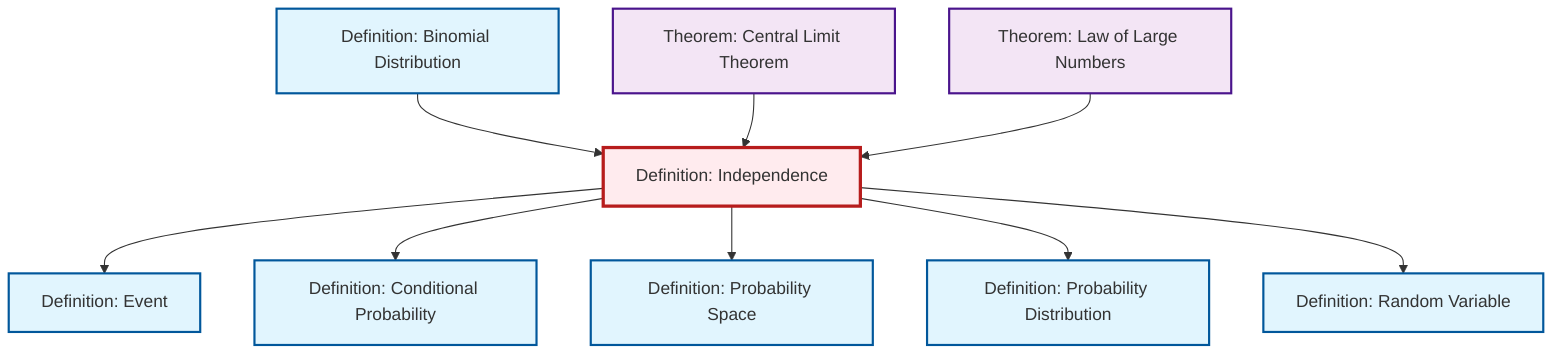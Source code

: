 graph TD
    classDef definition fill:#e1f5fe,stroke:#01579b,stroke-width:2px
    classDef theorem fill:#f3e5f5,stroke:#4a148c,stroke-width:2px
    classDef axiom fill:#fff3e0,stroke:#e65100,stroke-width:2px
    classDef example fill:#e8f5e9,stroke:#1b5e20,stroke-width:2px
    classDef current fill:#ffebee,stroke:#b71c1c,stroke-width:3px
    def-event["Definition: Event"]:::definition
    def-independence["Definition: Independence"]:::definition
    thm-central-limit["Theorem: Central Limit Theorem"]:::theorem
    thm-law-of-large-numbers["Theorem: Law of Large Numbers"]:::theorem
    def-binomial-distribution["Definition: Binomial Distribution"]:::definition
    def-random-variable["Definition: Random Variable"]:::definition
    def-probability-distribution["Definition: Probability Distribution"]:::definition
    def-conditional-probability["Definition: Conditional Probability"]:::definition
    def-probability-space["Definition: Probability Space"]:::definition
    def-independence --> def-event
    def-independence --> def-conditional-probability
    def-binomial-distribution --> def-independence
    thm-central-limit --> def-independence
    thm-law-of-large-numbers --> def-independence
    def-independence --> def-probability-space
    def-independence --> def-probability-distribution
    def-independence --> def-random-variable
    class def-independence current